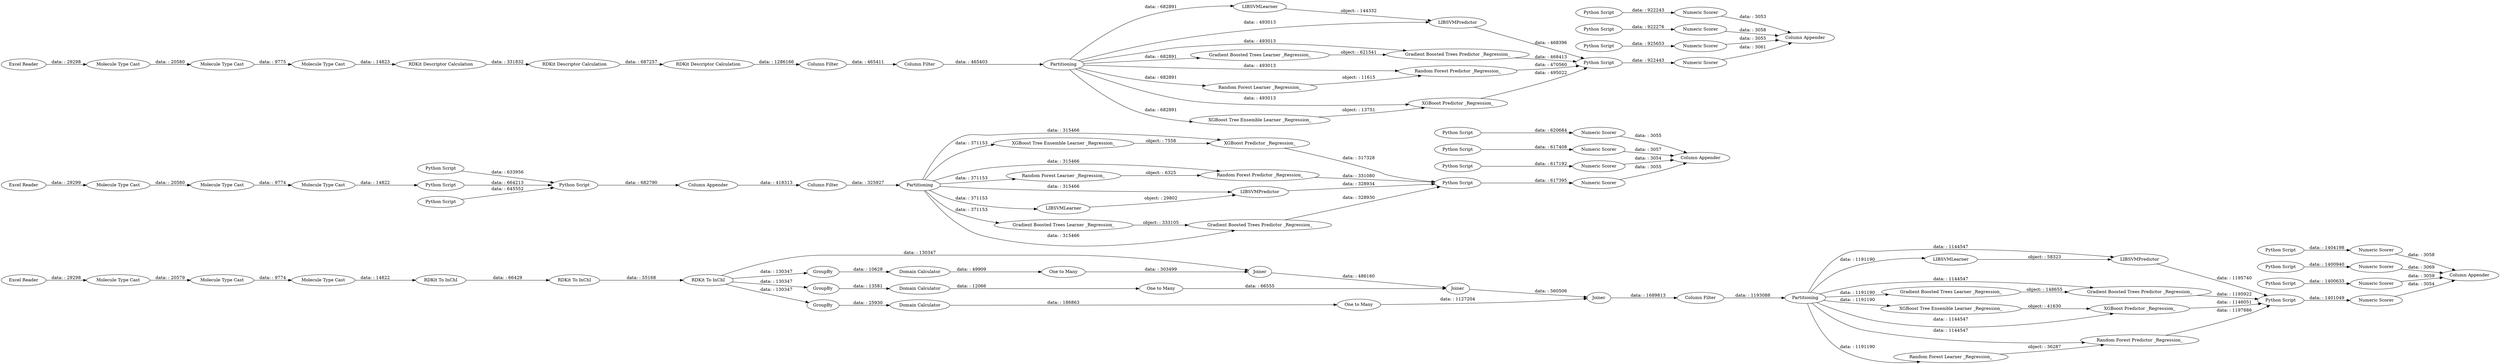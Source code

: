 digraph {
	"-3471315906564148284_952" [label="Column Filter"]
	"-6228540666076435104_685" [label="Python Script"]
	"-8731297248069026215_284" [label="Domain Calculator"]
	"7057123272795289199_3" [label="Molecule Type Cast"]
	"-7736751633334173337_686" [label="Numeric Scorer"]
	"-8731297248069026215_289" [label=Joiner]
	"-8731297248069026215_282" [label="Domain Calculator"]
	"-8731297248069026215_265" [label=GroupBy]
	"-3471315906564148284_910" [label=LIBSVMLearner]
	"-6684129876220663558_147" [label="Python Script"]
	"-3471315906564148284_960" [label="Excel Reader"]
	"-6684129876220663558_162" [label="Python Script"]
	"-7736751633334173337_685" [label="Python Script"]
	"-7313105189444149955_3" [label="Molecule Type Cast"]
	"-3471315906564148284_706" [label="Column Filter"]
	"-8731297248069026215_288" [label=Joiner]
	"-3471315906564148284_912" [label=LIBSVMPredictor]
	"-2220633420870639008_275" [label="RDKit Descriptor Calculation"]
	"-3471315906564148284_913" [label="Gradient Boosted Trees Predictor _Regression_"]
	"-3471315906564148284_576" [label=Partitioning]
	"-3471315906564148284_906" [label="Column Filter"]
	"-3471315906564148284_957" [label="Gradient Boosted Trees Predictor _Regression_"]
	"-6116629248121880758_5" [label="Molecule Type Cast"]
	"-3471315906564148284_945" [label=LIBSVMPredictor]
	"-3471315906564148284_375" [label="XGBoost Predictor _Regression_"]
	"-3471315906564148284_946" [label=Partitioning]
	"-3471315906564148284_404" [label="Gradient Boosted Trees Predictor _Regression_"]
	"-7313105189444149955_13" [label="RDKit To InChI"]
	"-3471315906564148284_908" [label=Partitioning]
	"7057123272795289199_4" [label="Molecule Type Cast"]
	"-8731297248069026215_290" [label=Joiner]
	"-8731297248069026215_266" [label=GroupBy]
	"-8731297248069026215_264" [label="One to Many"]
	"-3471315906564148284_377" [label="Random Forest Learner _Regression_"]
	"-8731297248069026215_263" [label="One to Many"]
	"-3471315906564148284_407" [label=LIBSVMPredictor]
	"-3471315906564148284_392" [label=LIBSVMLearner]
	"-7696376737365542287_684" [label="Numeric Scorer"]
	"-3471315906564148284_402" [label="Random Forest Predictor _Regression_"]
	"-7696376737365542287_687" [label="Column Appender"]
	"-3471315906564148284_950" [label="XGBoost Tree Ensemble Learner _Regression_"]
	"-8731297248069026215_262" [label=GroupBy]
	"-3471315906564148284_682" [label="XGBoost Tree Ensemble Learner _Regression_"]
	"-7736751633334173337_680" [label="Python Script"]
	"-3471315906564148284_911" [label="XGBoost Tree Ensemble Learner _Regression_"]
	"-7736751633334173337_684" [label="Numeric Scorer"]
	"-3471315906564148284_914" [label="Random Forest Learner _Regression_"]
	"-6228540666076435104_684" [label="Numeric Scorer"]
	"-7696376737365542287_682" [label="Numeric Scorer"]
	"-8731297248069026215_267" [label="One to Many"]
	"-3471315906564148284_948" [label=LIBSVMLearner]
	"-7696376737365542287_399" [label="Numeric Scorer"]
	"-7736751633334173337_682" [label="Numeric Scorer"]
	"-6684129876220663558_146" [label="Python Script"]
	"-3471315906564148284_904" [label="Random Forest Predictor _Regression_"]
	"-6228540666076435104_683" [label="Python Script"]
	"-3471315906564148284_909" [label="Gradient Boosted Trees Learner _Regression_"]
	"-6228540666076435104_687" [label="Column Appender"]
	"-6116629248121880758_4" [label="Molecule Type Cast"]
	"-3471315906564148284_951" [label="XGBoost Predictor _Regression_"]
	"-3471315906564148284_383" [label="Gradient Boosted Trees Learner _Regression_"]
	"-7313105189444149955_4" [label="Molecule Type Cast"]
	"-6228540666076435104_686" [label="Numeric Scorer"]
	"-7696376737365542287_686" [label="Numeric Scorer"]
	"-7313105189444149955_5" [label="Molecule Type Cast"]
	"-7696376737365542287_680" [label="Python Script"]
	"-3471315906564148284_905" [label="XGBoost Predictor _Regression_"]
	"-6228540666076435104_682" [label="Numeric Scorer"]
	"-3471315906564148284_964" [label="Excel Reader"]
	"-6116629248121880758_3" [label="Molecule Type Cast"]
	"-7736751633334173337_399" [label="Numeric Scorer"]
	"-7696376737365542287_681" [label="Python Script"]
	"-7313105189444149955_11" [label="RDKit To InChI"]
	"-3471315906564148284_947" [label="Gradient Boosted Trees Learner _Regression_"]
	"-6228540666076435104_680" [label="Python Script"]
	"-8731297248069026215_283" [label="Domain Calculator"]
	"-7736751633334173337_687" [label="Column Appender"]
	"-2220633420870639008_277" [label="RDKit Descriptor Calculation"]
	"-7313105189444149955_10" [label="RDKit To InChI"]
	"-6684129876220663558_271" [label="Column Appender"]
	"-3471315906564148284_953" [label="Random Forest Predictor _Regression_"]
	"7057123272795289199_5" [label="Molecule Type Cast"]
	"-3471315906564148284_961" [label="Excel Reader"]
	"-7736751633334173337_683" [label="Python Script"]
	"-7696376737365542287_683" [label="Python Script"]
	"-3471315906564148284_949" [label="Random Forest Learner _Regression_"]
	"-7736751633334173337_681" [label="Python Script"]
	"-6228540666076435104_681" [label="Python Script"]
	"-6684129876220663558_150" [label="Python Script"]
	"-2220633420870639008_278" [label="Column Filter"]
	"-2220633420870639008_276" [label="RDKit Descriptor Calculation"]
	"-7696376737365542287_685" [label="Python Script"]
	"-6228540666076435104_399" [label="Numeric Scorer"]
	"-8731297248069026215_264" -> "-8731297248069026215_289" [label="data: : 66555"]
	"-3471315906564148284_576" -> "-3471315906564148284_402" [label="data: : 315466"]
	"-2220633420870639008_278" -> "-3471315906564148284_906" [label="data: : 465411"]
	"-7696376737365542287_681" -> "-7696376737365542287_682" [label="data: : 922276"]
	"-3471315906564148284_960" -> "-6116629248121880758_3" [label="data: : 29299"]
	"-7313105189444149955_13" -> "-8731297248069026215_262" [label="data: : 130347"]
	"-6116629248121880758_4" -> "-6116629248121880758_5" [label="data: : 9774"]
	"-3471315906564148284_404" -> "-6228540666076435104_680" [label="data: : 328930"]
	"-3471315906564148284_908" -> "-3471315906564148284_913" [label="data: : 493013"]
	"-3471315906564148284_949" -> "-3471315906564148284_953" [label="object: : 36287"]
	"-7313105189444149955_13" -> "-8731297248069026215_265" [label="data: : 130347"]
	"-7696376737365542287_399" -> "-7696376737365542287_687" [label="data: : 3061"]
	"-7313105189444149955_10" -> "-7313105189444149955_11" [label="data: : 66429"]
	"-3471315906564148284_946" -> "-3471315906564148284_947" [label="data: : 1191190"]
	"-6228540666076435104_683" -> "-6228540666076435104_684" [label="data: : 617408"]
	"-3471315906564148284_946" -> "-3471315906564148284_950" [label="data: : 1191190"]
	"-3471315906564148284_951" -> "-7736751633334173337_680" [label="data: : 1146051"]
	"-7736751633334173337_684" -> "-7736751633334173337_687" [label="data: : 3069"]
	"-6228540666076435104_684" -> "-6228540666076435104_687" [label="data: : 3057"]
	"-3471315906564148284_911" -> "-3471315906564148284_905" [label="object: : 13751"]
	"-3471315906564148284_946" -> "-3471315906564148284_949" [label="data: : 1191190"]
	"-6684129876220663558_271" -> "-3471315906564148284_706" [label="data: : 418313"]
	"-7313105189444149955_3" -> "-7313105189444149955_4" [label="data: : 20579"]
	"-3471315906564148284_576" -> "-3471315906564148284_407" [label="data: : 315466"]
	"-3471315906564148284_908" -> "-3471315906564148284_904" [label="data: : 493013"]
	"-3471315906564148284_377" -> "-3471315906564148284_402" [label="object: : 6325"]
	"-7736751633334173337_683" -> "-7736751633334173337_684" [label="data: : 1400940"]
	"-3471315906564148284_910" -> "-3471315906564148284_912" [label="object: : 144332"]
	"-3471315906564148284_908" -> "-3471315906564148284_909" [label="data: : 682891"]
	"-3471315906564148284_392" -> "-3471315906564148284_407" [label="object: : 29802"]
	"-3471315906564148284_948" -> "-3471315906564148284_945" [label="object: : 58323"]
	"-7736751633334173337_680" -> "-7736751633334173337_399" [label="data: : 1401049"]
	"-3471315906564148284_964" -> "-7313105189444149955_3" [label="data: : 29298"]
	"-3471315906564148284_953" -> "-7736751633334173337_680" [label="data: : 1197886"]
	"-3471315906564148284_961" -> "7057123272795289199_3" [label="data: : 29298"]
	"-7313105189444149955_4" -> "-7313105189444149955_5" [label="data: : 9774"]
	"-3471315906564148284_957" -> "-7736751633334173337_680" [label="data: : 1195922"]
	"-6228540666076435104_681" -> "-6228540666076435104_682" [label="data: : 617192"]
	"-6684129876220663558_150" -> "-6684129876220663558_271" [label="data: : 682790"]
	"-3471315906564148284_407" -> "-6228540666076435104_680" [label="data: : 328934"]
	"-3471315906564148284_945" -> "-7736751633334173337_680" [label="data: : 1195740"]
	"-7313105189444149955_11" -> "-7313105189444149955_13" [label="data: : 55168"]
	"-7736751633334173337_685" -> "-7736751633334173337_686" [label="data: : 1404198"]
	"-3471315906564148284_946" -> "-3471315906564148284_945" [label="data: : 1144547"]
	"-3471315906564148284_904" -> "-7696376737365542287_680" [label="data: : 470560"]
	"-7313105189444149955_13" -> "-8731297248069026215_266" [label="data: : 130347"]
	"-7696376737365542287_682" -> "-7696376737365542287_687" [label="data: : 3058"]
	"-3471315906564148284_905" -> "-7696376737365542287_680" [label="data: : 495022"]
	"-3471315906564148284_383" -> "-3471315906564148284_404" [label="object: : 333105"]
	"-3471315906564148284_908" -> "-3471315906564148284_911" [label="data: : 682891"]
	"-3471315906564148284_906" -> "-3471315906564148284_908" [label="data: : 465403"]
	"-6228540666076435104_686" -> "-6228540666076435104_687" [label="data: : 3055"]
	"-6228540666076435104_682" -> "-6228540666076435104_687" [label="data: : 3054"]
	"-3471315906564148284_946" -> "-3471315906564148284_957" [label="data: : 1144547"]
	"-6228540666076435104_680" -> "-6228540666076435104_399" [label="data: : 617395"]
	"7057123272795289199_4" -> "7057123272795289199_5" [label="data: : 9775"]
	"-7313105189444149955_5" -> "-7313105189444149955_10" [label="data: : 14822"]
	"-8731297248069026215_263" -> "-8731297248069026215_288" [label="data: : 303499"]
	"-8731297248069026215_290" -> "-3471315906564148284_952" [label="data: : 1689813"]
	"-3471315906564148284_576" -> "-3471315906564148284_377" [label="data: : 371153"]
	"7057123272795289199_5" -> "-2220633420870639008_275" [label="data: : 14823"]
	"-7696376737365542287_680" -> "-7696376737365542287_399" [label="data: : 922443"]
	"-7736751633334173337_681" -> "-7736751633334173337_682" [label="data: : 1400633"]
	"-3471315906564148284_908" -> "-3471315906564148284_905" [label="data: : 493013"]
	"-3471315906564148284_912" -> "-7696376737365542287_680" [label="data: : 468396"]
	"-3471315906564148284_576" -> "-3471315906564148284_404" [label="data: : 315466"]
	"-3471315906564148284_913" -> "-7696376737365542287_680" [label="data: : 468413"]
	"-3471315906564148284_908" -> "-3471315906564148284_914" [label="data: : 682891"]
	"-3471315906564148284_576" -> "-3471315906564148284_375" [label="data: : 315466"]
	"-6228540666076435104_685" -> "-6228540666076435104_686" [label="data: : 620684"]
	"-7696376737365542287_683" -> "-7696376737365542287_684" [label="data: : 922243"]
	"-3471315906564148284_952" -> "-3471315906564148284_946" [label="data: : 1193088"]
	"-3471315906564148284_947" -> "-3471315906564148284_957" [label="object: : 148655"]
	"-8731297248069026215_266" -> "-8731297248069026215_282" [label="data: : 25930"]
	"-7696376737365542287_685" -> "-7696376737365542287_686" [label="data: : 925653"]
	"-3471315906564148284_946" -> "-3471315906564148284_948" [label="data: : 1191190"]
	"-3471315906564148284_682" -> "-3471315906564148284_375" [label="object: : 7558"]
	"-8731297248069026215_282" -> "-8731297248069026215_267" [label="data: : 186863"]
	"-6684129876220663558_162" -> "-6684129876220663558_150" [label="data: : 664213"]
	"-7736751633334173337_682" -> "-7736751633334173337_687" [label="data: : 3059"]
	"-3471315906564148284_706" -> "-3471315906564148284_576" [label="data: : 325927"]
	"-6228540666076435104_399" -> "-6228540666076435104_687" [label="data: : 3055"]
	"-3471315906564148284_375" -> "-6228540666076435104_680" [label="data: : 317328"]
	"-3471315906564148284_914" -> "-3471315906564148284_904" [label="object: : 11615"]
	"-2220633420870639008_276" -> "-2220633420870639008_277" [label="data: : 687257"]
	"-6684129876220663558_147" -> "-6684129876220663558_150" [label="data: : 633956"]
	"-7736751633334173337_686" -> "-7736751633334173337_687" [label="data: : 3058"]
	"-6116629248121880758_5" -> "-6684129876220663558_162" [label="data: : 14822"]
	"-3471315906564148284_909" -> "-3471315906564148284_913" [label="object: : 621541"]
	"-7696376737365542287_686" -> "-7696376737365542287_687" [label="data: : 3055"]
	"-3471315906564148284_908" -> "-3471315906564148284_912" [label="data: : 493013"]
	"-3471315906564148284_402" -> "-6228540666076435104_680" [label="data: : 331080"]
	"-8731297248069026215_267" -> "-8731297248069026215_290" [label="data: : 1127204"]
	"-3471315906564148284_946" -> "-3471315906564148284_953" [label="data: : 1144547"]
	"-6684129876220663558_146" -> "-6684129876220663558_150" [label="data: : 645552"]
	"-8731297248069026215_265" -> "-8731297248069026215_284" [label="data: : 13581"]
	"-8731297248069026215_283" -> "-8731297248069026215_263" [label="data: : 49909"]
	"-3471315906564148284_908" -> "-3471315906564148284_910" [label="data: : 682891"]
	"-8731297248069026215_289" -> "-8731297248069026215_290" [label="data: : 560506"]
	"-2220633420870639008_275" -> "-2220633420870639008_276" [label="data: : 331832"]
	"-8731297248069026215_284" -> "-8731297248069026215_264" [label="data: : 12066"]
	"-3471315906564148284_946" -> "-3471315906564148284_951" [label="data: : 1144547"]
	"-3471315906564148284_576" -> "-3471315906564148284_383" [label="data: : 371153"]
	"-7736751633334173337_399" -> "-7736751633334173337_687" [label="data: : 3054"]
	"-8731297248069026215_288" -> "-8731297248069026215_289" [label="data: : 486160"]
	"-7696376737365542287_684" -> "-7696376737365542287_687" [label="data: : 3053"]
	"-7313105189444149955_13" -> "-8731297248069026215_288" [label="data: : 130347"]
	"-3471315906564148284_576" -> "-3471315906564148284_682" [label="data: : 371153"]
	"-8731297248069026215_262" -> "-8731297248069026215_283" [label="data: : 10628"]
	"-2220633420870639008_277" -> "-2220633420870639008_278" [label="data: : 1286166"]
	"-3471315906564148284_576" -> "-3471315906564148284_392" [label="data: : 371153"]
	"-6116629248121880758_3" -> "-6116629248121880758_4" [label="data: : 20580"]
	"-3471315906564148284_950" -> "-3471315906564148284_951" [label="object: : 41630"]
	"7057123272795289199_3" -> "7057123272795289199_4" [label="data: : 20580"]
	rankdir=LR
}
